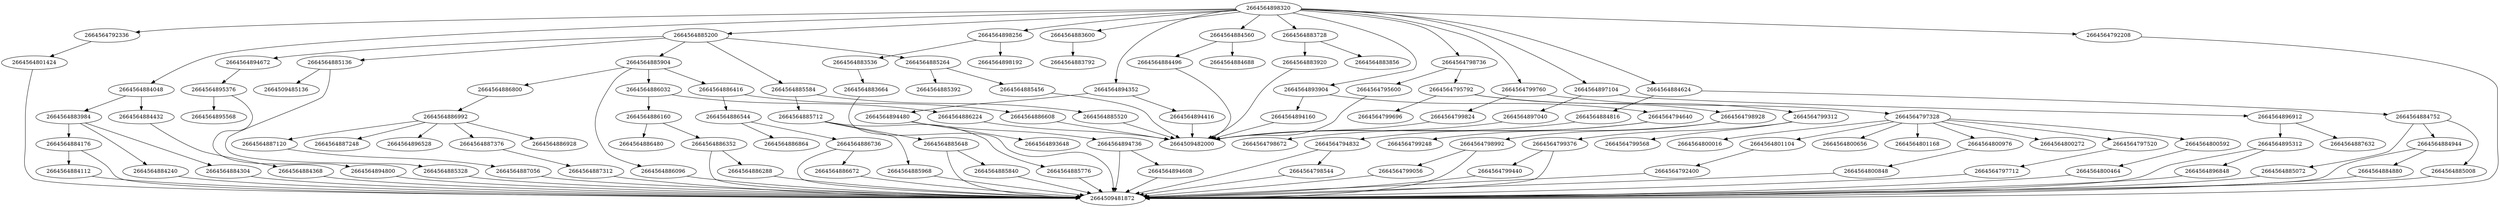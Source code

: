 strict digraph {
2664564883984 [type=Call];
2664564798992 [type=Attribute];
2664564885008 [type=Name];
2664564792336 [type=Return];
2664564886032 [type=Assign];
2664564885520 [type=Name];
2664564800016 [type=Constant];
2664564898320 [type=FunctionDef];
2664564894736 [type=Attribute];
2664564884496 [type=Name];
2664564885200 [type=If];
2664564893648 [type=Constant];
2664564887120 [type=FormattedValue];
2664564895312 [type=Attribute];
2664564801104 [type=FormattedValue];
2664509485136 [type=Not];
2664564884048 [type=If];
2664564884560 [type=Assign];
2664564883536 [type=arg];
2664564799056 [type=Name];
2664564887632 [type=Constant];
2664564885072 [type=Name];
2664564792400 [type=Name];
2664564896912 [type=Call];
2664564885136 [type=UnaryOp];
2664564883600 [type=Expr];
2664564885648 [type=Attribute];
2664564886160 [type=Call];
2664564894352 [type=Assign];
2664564886672 [type=Name];
2664564800656 [type=Constant];
2664564895376 [type=Call];
2664564801168 [type=Constant];
2664564884112 [type=Name];
2664564894480 [type=Call];
2664564886544 [type=Call];
2664564798928 [type=Call];
2664564887056 [type=Name];
2664564885328 [type=Name];
2664564799440 [type=Name];
2664564795600 [type=Name];
2664564885712 [type=Call];
2664564894416 [type=Name];
2664564886224 [type=Name];
2664564886736 [type=Attribute];
2664564887248 [type=Constant];
2664564883664 [type=Name];
2664564884176 [type=Attribute];
2664564884688 [type=Constant];
2664564798672 [type=Constant];
2664564797712 [type=Name];
2664564885840 [type=Name];
2664564898256 [type=arguments];
2664564896528 [type=Constant];
2664564886352 [type=Attribute];
2664509481872 [type=Load];
2664564800464 [type=Name];
2664564894800 [type=Name];
2664564884624 [type=Assign];
2664564897040 [type=Name];
2664564798736 [type=Assign];
2664564886864 [type=Constant];
2664564800976 [type=FormattedValue];
2664564885264 [type=Assign];
2664564799760 [type=Assign];
2664564799248 [type=Constant];
2664564885776 [type=Name];
2664564800272 [type=Constant];
2664564884752 [type=Call];
2664564797520 [type=FormattedValue];
2664564883728 [type=Assign];
2664564794640 [type=Call];
2664564884240 [type=Name];
2664564896848 [type=Name];
2664564798544 [type=Name];
2664564799312 [type=Call];
2664564887376 [type=FormattedValue];
2664564895568 [type=Constant];
2664564897104 [type=Assign];
2664564799824 [type=Name];
2664564800848 [type=Name];
2664564883792 [type=Constant];
2664564884304 [type=Name];
2664564799568 [type=Constant];
2664564884816 [type=Name];
2664564893904 [type=Assign];
2664509482000 [type=Store];
2664564800592 [type=FormattedValue];
2664564886992 [type=JoinedStr];
2664564799376 [type=Attribute];
2664564885904 [type=If];
2664564795792 [type=IfExp];
2664564885392 [type=Constant];
2664564894608 [type=Name];
2664564886416 [type=Assign];
2664564886928 [type=Constant];
2664564797328 [type=JoinedStr];
2664564898192 [type=arg];
2664564792208 [type=Name];
2664564886288 [type=Name];
2664564886800 [type=Return];
2664564887312 [type=Name];
2664564801424 [type=Name];
2664564885456 [type=Name];
2664564883920 [type=Name];
2664564884432 [type=Return];
2664564884944 [type=Attribute];
2664564794832 [type=Attribute];
2664564885584 [type=Assign];
2664564885968 [type=Name];
2664564894160 [type=Name];
2664564886480 [type=Constant];
2664564894672 [type=Raise];
2664564799696 [type=Constant];
2664564883856 [type=Constant];
2664564886096 [type=Name];
2664564884368 [type=Name];
2664564886608 [type=Name];
2664564884880 [type=Name];
2664564883984 -> 2664564884176;
2664564883984 -> 2664564884304;
2664564883984 -> 2664564884240;
2664564798992 -> 2664564799056;
2664564798992 -> 2664509481872;
2664564885008 -> 2664509481872;
2664564792336 -> 2664564801424;
2664564886032 -> 2664564886224;
2664564886032 -> 2664564886160;
2664564885520 -> 2664509482000;
2664564898320 -> 2664564898256;
2664564898320 -> 2664564883600;
2664564898320 -> 2664564883728;
2664564898320 -> 2664564884048;
2664564898320 -> 2664564884560;
2664564898320 -> 2664564884624;
2664564898320 -> 2664564885200;
2664564898320 -> 2664564894352;
2664564898320 -> 2664564897104;
2664564898320 -> 2664564893904;
2664564898320 -> 2664564798736;
2664564898320 -> 2664564799760;
2664564898320 -> 2664564792336;
2664564898320 -> 2664564792208;
2664564894736 -> 2664564894608;
2664564894736 -> 2664509481872;
2664564884496 -> 2664509482000;
2664564885200 -> 2664564885136;
2664564885200 -> 2664564885264;
2664564885200 -> 2664564885584;
2664564885200 -> 2664564885904;
2664564885200 -> 2664564894672;
2664564887120 -> 2664564887056;
2664564895312 -> 2664564896848;
2664564895312 -> 2664509481872;
2664564801104 -> 2664564792400;
2664564884048 -> 2664564883984;
2664564884048 -> 2664564884432;
2664564884560 -> 2664564884496;
2664564884560 -> 2664564884688;
2664564883536 -> 2664564883664;
2664564799056 -> 2664509481872;
2664564885072 -> 2664509481872;
2664564792400 -> 2664509481872;
2664564896912 -> 2664564895312;
2664564896912 -> 2664564887632;
2664564885136 -> 2664509485136;
2664564885136 -> 2664564885328;
2664564883600 -> 2664564883792;
2664564885648 -> 2664564885840;
2664564885648 -> 2664509481872;
2664564886160 -> 2664564886352;
2664564886160 -> 2664564886480;
2664564894352 -> 2664564894416;
2664564894352 -> 2664564894480;
2664564886672 -> 2664509481872;
2664564895376 -> 2664564894800;
2664564895376 -> 2664564895568;
2664564884112 -> 2664509481872;
2664564894480 -> 2664564894736;
2664564894480 -> 2664564893648;
2664564886544 -> 2664564886736;
2664564886544 -> 2664564886864;
2664564798928 -> 2664564798992;
2664564798928 -> 2664564799248;
2664564887056 -> 2664509481872;
2664564885328 -> 2664509481872;
2664564799440 -> 2664509481872;
2664564795600 -> 2664509482000;
2664564885712 -> 2664564885648;
2664564885712 -> 2664564885776;
2664564885712 -> 2664564885968;
2664564894416 -> 2664509482000;
2664564886224 -> 2664509482000;
2664564886736 -> 2664564886672;
2664564886736 -> 2664509481872;
2664564883664 -> 2664509481872;
2664564884176 -> 2664564884112;
2664564884176 -> 2664509481872;
2664564797712 -> 2664509481872;
2664564885840 -> 2664509481872;
2664564898256 -> 2664564898192;
2664564898256 -> 2664564883536;
2664564886352 -> 2664564886288;
2664564886352 -> 2664509481872;
2664564800464 -> 2664509481872;
2664564894800 -> 2664509481872;
2664564884624 -> 2664564884816;
2664564884624 -> 2664564884752;
2664564897040 -> 2664509482000;
2664564798736 -> 2664564795600;
2664564798736 -> 2664564795792;
2664564800976 -> 2664564800848;
2664564885264 -> 2664564885456;
2664564885264 -> 2664564885392;
2664564799760 -> 2664564799824;
2664564799760 -> 2664564797328;
2664564885776 -> 2664509481872;
2664564884752 -> 2664564884944;
2664564884752 -> 2664564885072;
2664564884752 -> 2664564885008;
2664564797520 -> 2664564797712;
2664564883728 -> 2664564883920;
2664564883728 -> 2664564883856;
2664564794640 -> 2664564794832;
2664564794640 -> 2664564798672;
2664564884240 -> 2664509481872;
2664564896848 -> 2664509481872;
2664564798544 -> 2664509481872;
2664564799312 -> 2664564799376;
2664564799312 -> 2664564799568;
2664564887376 -> 2664564887312;
2664564897104 -> 2664564897040;
2664564897104 -> 2664564896912;
2664564799824 -> 2664509482000;
2664564800848 -> 2664509481872;
2664564884304 -> 2664509481872;
2664564884816 -> 2664509482000;
2664564893904 -> 2664564894160;
2664564893904 -> 2664564794640;
2664564800592 -> 2664564800464;
2664564886992 -> 2664564886928;
2664564886992 -> 2664564887120;
2664564886992 -> 2664564887248;
2664564886992 -> 2664564887376;
2664564886992 -> 2664564896528;
2664564799376 -> 2664564799440;
2664564799376 -> 2664509481872;
2664564885904 -> 2664564886096;
2664564885904 -> 2664564886032;
2664564885904 -> 2664564886416;
2664564885904 -> 2664564886800;
2664564795792 -> 2664564798928;
2664564795792 -> 2664564799312;
2664564795792 -> 2664564799696;
2664564894608 -> 2664509481872;
2664564886416 -> 2664564886608;
2664564886416 -> 2664564886544;
2664564797328 -> 2664564800016;
2664564797328 -> 2664564797520;
2664564797328 -> 2664564800272;
2664564797328 -> 2664564800592;
2664564797328 -> 2664564800656;
2664564797328 -> 2664564800976;
2664564797328 -> 2664564801168;
2664564797328 -> 2664564801104;
2664564792208 -> 2664509481872;
2664564886288 -> 2664509481872;
2664564886800 -> 2664564886992;
2664564887312 -> 2664509481872;
2664564801424 -> 2664509481872;
2664564885456 -> 2664509482000;
2664564883920 -> 2664509482000;
2664564884432 -> 2664564884368;
2664564884944 -> 2664564884880;
2664564884944 -> 2664509481872;
2664564794832 -> 2664564798544;
2664564794832 -> 2664509481872;
2664564885584 -> 2664564885520;
2664564885584 -> 2664564885712;
2664564885968 -> 2664509481872;
2664564894160 -> 2664509482000;
2664564894672 -> 2664564895376;
2664564886096 -> 2664509481872;
2664564884368 -> 2664509481872;
2664564886608 -> 2664509482000;
2664564884880 -> 2664509481872;
}
